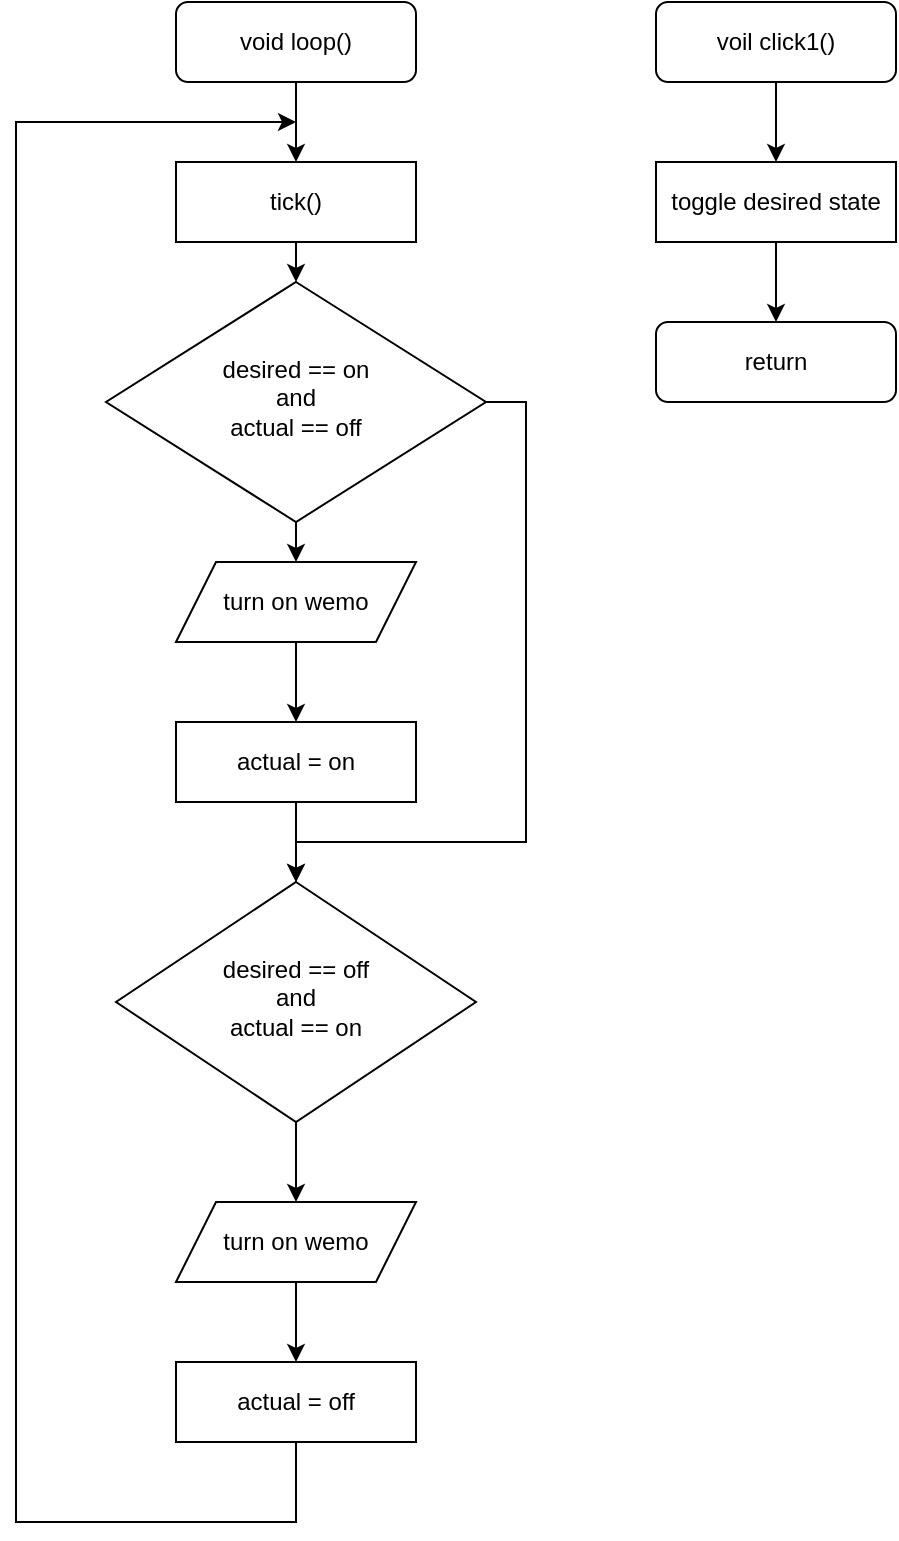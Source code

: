 <mxfile version="14.9.6" type="device"><diagram id="C5RBs43oDa-KdzZeNtuy" name="Page-1"><mxGraphModel dx="1086" dy="846" grid="1" gridSize="10" guides="1" tooltips="1" connect="1" arrows="1" fold="1" page="1" pageScale="1" pageWidth="827" pageHeight="1169" math="0" shadow="0"><root><mxCell id="WIyWlLk6GJQsqaUBKTNV-0"/><mxCell id="WIyWlLk6GJQsqaUBKTNV-1" parent="WIyWlLk6GJQsqaUBKTNV-0"/><mxCell id="3-vpIt-lsYt3ckDMhQO0-13" style="edgeStyle=orthogonalEdgeStyle;rounded=0;orthogonalLoop=1;jettySize=auto;html=1;exitX=0.5;exitY=1;exitDx=0;exitDy=0;entryX=0.5;entryY=0;entryDx=0;entryDy=0;" edge="1" parent="WIyWlLk6GJQsqaUBKTNV-1" source="WIyWlLk6GJQsqaUBKTNV-3" target="3-vpIt-lsYt3ckDMhQO0-12"><mxGeometry relative="1" as="geometry"/></mxCell><mxCell id="WIyWlLk6GJQsqaUBKTNV-3" value="void loop()" style="rounded=1;whiteSpace=wrap;html=1;fontSize=12;glass=0;strokeWidth=1;shadow=0;" parent="WIyWlLk6GJQsqaUBKTNV-1" vertex="1"><mxGeometry x="160" y="80" width="120" height="40" as="geometry"/></mxCell><mxCell id="3-vpIt-lsYt3ckDMhQO0-22" style="edgeStyle=orthogonalEdgeStyle;rounded=0;orthogonalLoop=1;jettySize=auto;html=1;exitX=1;exitY=0.5;exitDx=0;exitDy=0;" edge="1" parent="WIyWlLk6GJQsqaUBKTNV-1" source="WIyWlLk6GJQsqaUBKTNV-6" target="3-vpIt-lsYt3ckDMhQO0-10"><mxGeometry relative="1" as="geometry"><Array as="points"><mxPoint x="335" y="280"/><mxPoint x="335" y="500"/><mxPoint x="220" y="500"/></Array></mxGeometry></mxCell><mxCell id="3-vpIt-lsYt3ckDMhQO0-35" style="edgeStyle=orthogonalEdgeStyle;rounded=0;orthogonalLoop=1;jettySize=auto;html=1;exitX=0.5;exitY=1;exitDx=0;exitDy=0;entryX=0.5;entryY=0;entryDx=0;entryDy=0;" edge="1" parent="WIyWlLk6GJQsqaUBKTNV-1" source="WIyWlLk6GJQsqaUBKTNV-6" target="3-vpIt-lsYt3ckDMhQO0-9"><mxGeometry relative="1" as="geometry"/></mxCell><mxCell id="WIyWlLk6GJQsqaUBKTNV-6" value="desired == on&lt;br&gt;and&lt;br&gt;actual == off" style="rhombus;whiteSpace=wrap;html=1;shadow=0;fontFamily=Helvetica;fontSize=12;align=center;strokeWidth=1;spacing=6;spacingTop=-4;" parent="WIyWlLk6GJQsqaUBKTNV-1" vertex="1"><mxGeometry x="125" y="220" width="190" height="120" as="geometry"/></mxCell><mxCell id="3-vpIt-lsYt3ckDMhQO0-3" style="edgeStyle=orthogonalEdgeStyle;rounded=0;orthogonalLoop=1;jettySize=auto;html=1;exitX=0.5;exitY=1;exitDx=0;exitDy=0;entryX=0.5;entryY=0;entryDx=0;entryDy=0;" edge="1" parent="WIyWlLk6GJQsqaUBKTNV-1" source="3-vpIt-lsYt3ckDMhQO0-0" target="3-vpIt-lsYt3ckDMhQO0-1"><mxGeometry relative="1" as="geometry"/></mxCell><mxCell id="3-vpIt-lsYt3ckDMhQO0-0" value="voil click1()" style="rounded=1;whiteSpace=wrap;html=1;" vertex="1" parent="WIyWlLk6GJQsqaUBKTNV-1"><mxGeometry x="400" y="80" width="120" height="40" as="geometry"/></mxCell><mxCell id="3-vpIt-lsYt3ckDMhQO0-7" style="edgeStyle=orthogonalEdgeStyle;rounded=0;orthogonalLoop=1;jettySize=auto;html=1;exitX=0.5;exitY=1;exitDx=0;exitDy=0;entryX=0.5;entryY=0;entryDx=0;entryDy=0;" edge="1" parent="WIyWlLk6GJQsqaUBKTNV-1" source="3-vpIt-lsYt3ckDMhQO0-1" target="3-vpIt-lsYt3ckDMhQO0-2"><mxGeometry relative="1" as="geometry"><mxPoint x="460" y="240" as="targetPoint"/></mxGeometry></mxCell><mxCell id="3-vpIt-lsYt3ckDMhQO0-1" value="toggle desired state" style="rounded=0;whiteSpace=wrap;html=1;" vertex="1" parent="WIyWlLk6GJQsqaUBKTNV-1"><mxGeometry x="400" y="160" width="120" height="40" as="geometry"/></mxCell><mxCell id="3-vpIt-lsYt3ckDMhQO0-2" value="return" style="rounded=1;whiteSpace=wrap;html=1;" vertex="1" parent="WIyWlLk6GJQsqaUBKTNV-1"><mxGeometry x="400" y="240" width="120" height="40" as="geometry"/></mxCell><mxCell id="3-vpIt-lsYt3ckDMhQO0-36" style="edgeStyle=orthogonalEdgeStyle;rounded=0;orthogonalLoop=1;jettySize=auto;html=1;exitX=0.5;exitY=1;exitDx=0;exitDy=0;entryX=0.5;entryY=0;entryDx=0;entryDy=0;" edge="1" parent="WIyWlLk6GJQsqaUBKTNV-1" source="3-vpIt-lsYt3ckDMhQO0-9" target="3-vpIt-lsYt3ckDMhQO0-31"><mxGeometry relative="1" as="geometry"/></mxCell><mxCell id="3-vpIt-lsYt3ckDMhQO0-9" value="turn on wemo" style="shape=parallelogram;perimeter=parallelogramPerimeter;whiteSpace=wrap;html=1;fixedSize=1;" vertex="1" parent="WIyWlLk6GJQsqaUBKTNV-1"><mxGeometry x="160" y="360" width="120" height="40" as="geometry"/></mxCell><mxCell id="3-vpIt-lsYt3ckDMhQO0-18" style="edgeStyle=orthogonalEdgeStyle;rounded=0;orthogonalLoop=1;jettySize=auto;html=1;exitX=0.5;exitY=1;exitDx=0;exitDy=0;entryX=0.5;entryY=0;entryDx=0;entryDy=0;" edge="1" parent="WIyWlLk6GJQsqaUBKTNV-1" source="3-vpIt-lsYt3ckDMhQO0-10" target="3-vpIt-lsYt3ckDMhQO0-11"><mxGeometry relative="1" as="geometry"/></mxCell><mxCell id="3-vpIt-lsYt3ckDMhQO0-10" value="desired == off&lt;br&gt;and&lt;br&gt;actual == on" style="rhombus;whiteSpace=wrap;html=1;shadow=0;fontFamily=Helvetica;fontSize=12;align=center;strokeWidth=1;spacing=6;spacingTop=-4;" vertex="1" parent="WIyWlLk6GJQsqaUBKTNV-1"><mxGeometry x="130" y="520" width="180" height="120" as="geometry"/></mxCell><mxCell id="3-vpIt-lsYt3ckDMhQO0-29" style="edgeStyle=orthogonalEdgeStyle;rounded=0;orthogonalLoop=1;jettySize=auto;html=1;entryX=0.5;entryY=0;entryDx=0;entryDy=0;" edge="1" parent="WIyWlLk6GJQsqaUBKTNV-1" source="3-vpIt-lsYt3ckDMhQO0-11" target="3-vpIt-lsYt3ckDMhQO0-26"><mxGeometry relative="1" as="geometry"/></mxCell><mxCell id="3-vpIt-lsYt3ckDMhQO0-11" value="turn on wemo" style="shape=parallelogram;perimeter=parallelogramPerimeter;whiteSpace=wrap;html=1;fixedSize=1;" vertex="1" parent="WIyWlLk6GJQsqaUBKTNV-1"><mxGeometry x="160" y="680" width="120" height="40" as="geometry"/></mxCell><mxCell id="3-vpIt-lsYt3ckDMhQO0-14" style="edgeStyle=orthogonalEdgeStyle;rounded=0;orthogonalLoop=1;jettySize=auto;html=1;exitX=0.5;exitY=1;exitDx=0;exitDy=0;entryX=0.5;entryY=0;entryDx=0;entryDy=0;" edge="1" parent="WIyWlLk6GJQsqaUBKTNV-1" source="3-vpIt-lsYt3ckDMhQO0-12" target="WIyWlLk6GJQsqaUBKTNV-6"><mxGeometry relative="1" as="geometry"/></mxCell><mxCell id="3-vpIt-lsYt3ckDMhQO0-12" value="tick()" style="rounded=0;whiteSpace=wrap;html=1;" vertex="1" parent="WIyWlLk6GJQsqaUBKTNV-1"><mxGeometry x="160" y="160" width="120" height="40" as="geometry"/></mxCell><mxCell id="3-vpIt-lsYt3ckDMhQO0-28" style="edgeStyle=orthogonalEdgeStyle;rounded=0;orthogonalLoop=1;jettySize=auto;html=1;exitX=0.5;exitY=1;exitDx=0;exitDy=0;" edge="1" parent="WIyWlLk6GJQsqaUBKTNV-1" source="3-vpIt-lsYt3ckDMhQO0-26"><mxGeometry relative="1" as="geometry"><mxPoint x="220" y="140" as="targetPoint"/><Array as="points"><mxPoint x="220" y="840"/><mxPoint x="80" y="840"/><mxPoint x="80" y="140"/></Array></mxGeometry></mxCell><mxCell id="3-vpIt-lsYt3ckDMhQO0-26" value="actual = off" style="rounded=0;whiteSpace=wrap;html=1;" vertex="1" parent="WIyWlLk6GJQsqaUBKTNV-1"><mxGeometry x="160" y="760" width="120" height="40" as="geometry"/></mxCell><mxCell id="3-vpIt-lsYt3ckDMhQO0-37" style="edgeStyle=orthogonalEdgeStyle;rounded=0;orthogonalLoop=1;jettySize=auto;html=1;exitX=0.5;exitY=1;exitDx=0;exitDy=0;entryX=0.5;entryY=0;entryDx=0;entryDy=0;" edge="1" parent="WIyWlLk6GJQsqaUBKTNV-1" source="3-vpIt-lsYt3ckDMhQO0-31" target="3-vpIt-lsYt3ckDMhQO0-10"><mxGeometry relative="1" as="geometry"><mxPoint x="220" y="500" as="targetPoint"/></mxGeometry></mxCell><mxCell id="3-vpIt-lsYt3ckDMhQO0-31" value="actual = on" style="rounded=0;whiteSpace=wrap;html=1;" vertex="1" parent="WIyWlLk6GJQsqaUBKTNV-1"><mxGeometry x="160" y="440" width="120" height="40" as="geometry"/></mxCell></root></mxGraphModel></diagram></mxfile>